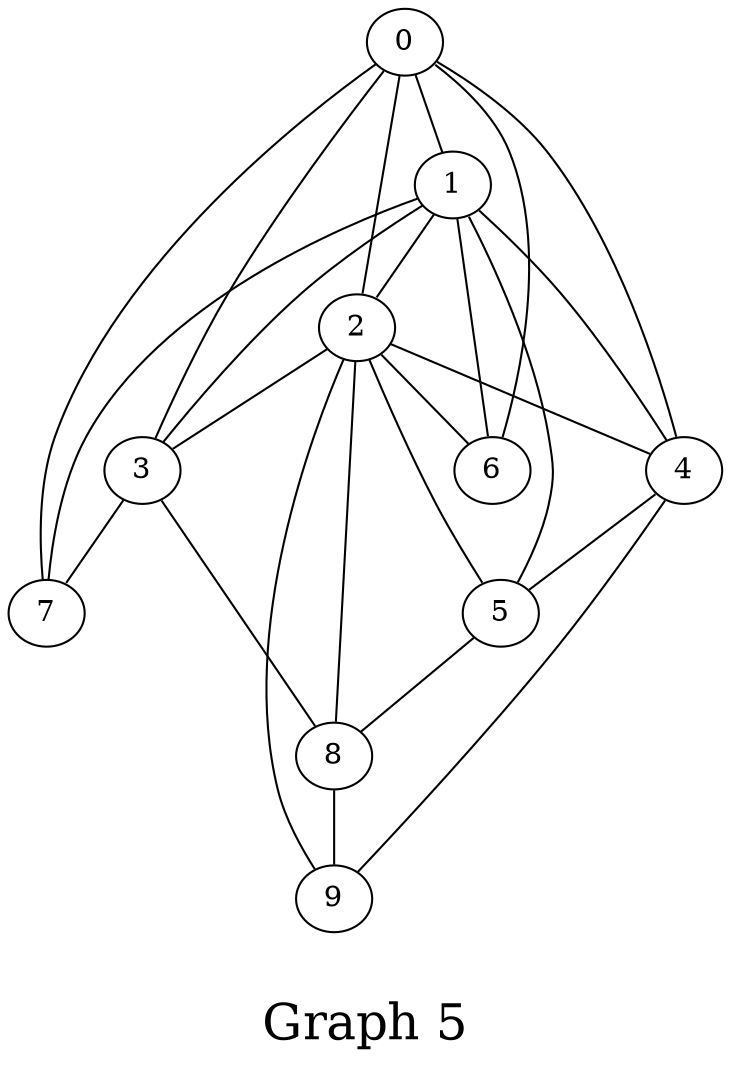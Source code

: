 /*****
Graph 5
*****/

graph G {
  graph [splines=true overlap=false]
  node  [shape=ellipse, width=0.3, height=0.3]
  0 [label="0"];
  1 [label="1"];
  2 [label="2"];
  3 [label="3"];
  4 [label="4"];
  5 [label="5"];
  6 [label="6"];
  7 [label="7"];
  8 [label="8"];
  9 [label="9"];
  0 -- 1;
  0 -- 2;
  0 -- 3;
  0 -- 4;
  0 -- 6;
  0 -- 7;
  1 -- 2;
  1 -- 3;
  1 -- 4;
  1 -- 5;
  1 -- 6;
  1 -- 7;
  2 -- 3;
  2 -- 4;
  2 -- 5;
  2 -- 6;
  2 -- 8;
  2 -- 9;
  3 -- 7;
  3 -- 8;
  4 -- 5;
  4 -- 9;
  5 -- 8;
  8 -- 9;
  label = "\nGraph 5\n";  fontsize=24;
}
